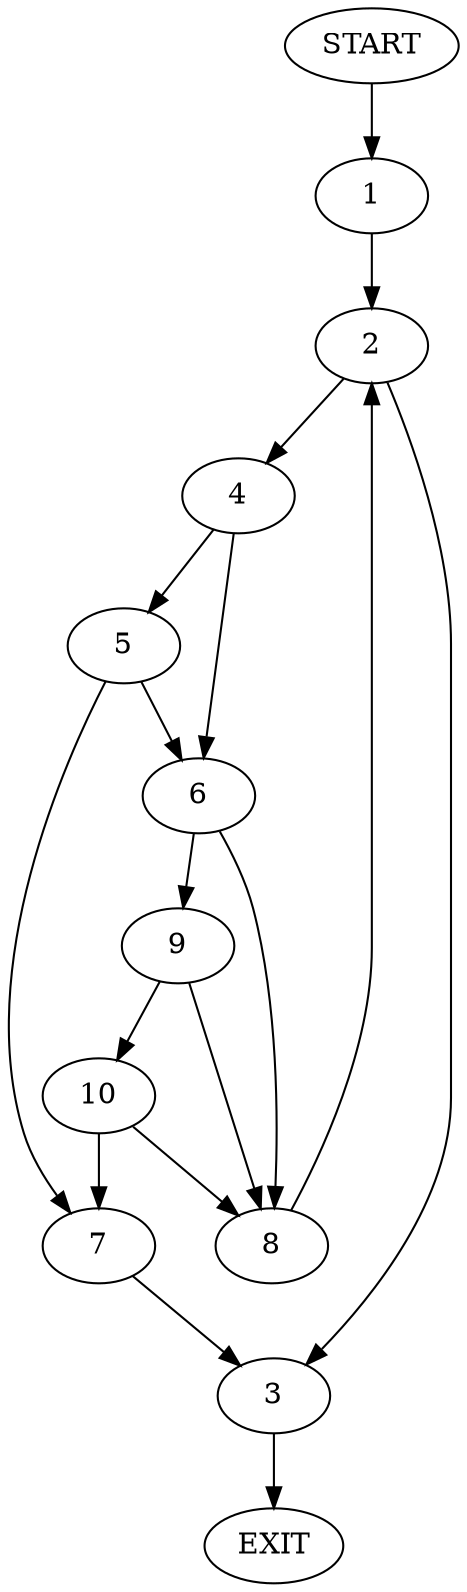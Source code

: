 digraph {
0 [label="START"];
1;
2;
3;
4;
5;
6;
7;
8;
9;
10;
11 [label="EXIT"];
0 -> 1;
1 -> 2;
2 -> 3;
2 -> 4;
3 -> 11;
4 -> 5;
4 -> 6;
5 -> 6;
5 -> 7;
6 -> 8;
6 -> 9;
7 -> 3;
8 -> 2;
9 -> 8;
9 -> 10;
10 -> 8;
10 -> 7;
}